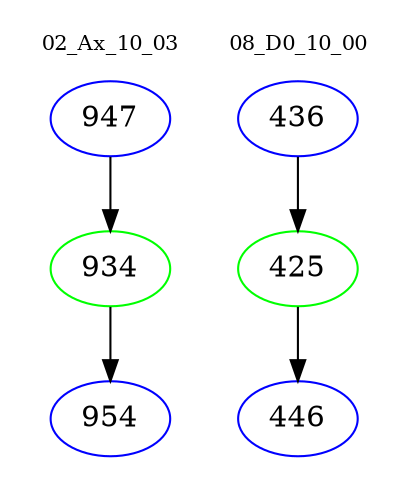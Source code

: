 digraph{
subgraph cluster_0 {
color = white
label = "02_Ax_10_03";
fontsize=10;
T0_947 [label="947", color="blue"]
T0_947 -> T0_934 [color="black"]
T0_934 [label="934", color="green"]
T0_934 -> T0_954 [color="black"]
T0_954 [label="954", color="blue"]
}
subgraph cluster_1 {
color = white
label = "08_D0_10_00";
fontsize=10;
T1_436 [label="436", color="blue"]
T1_436 -> T1_425 [color="black"]
T1_425 [label="425", color="green"]
T1_425 -> T1_446 [color="black"]
T1_446 [label="446", color="blue"]
}
}
